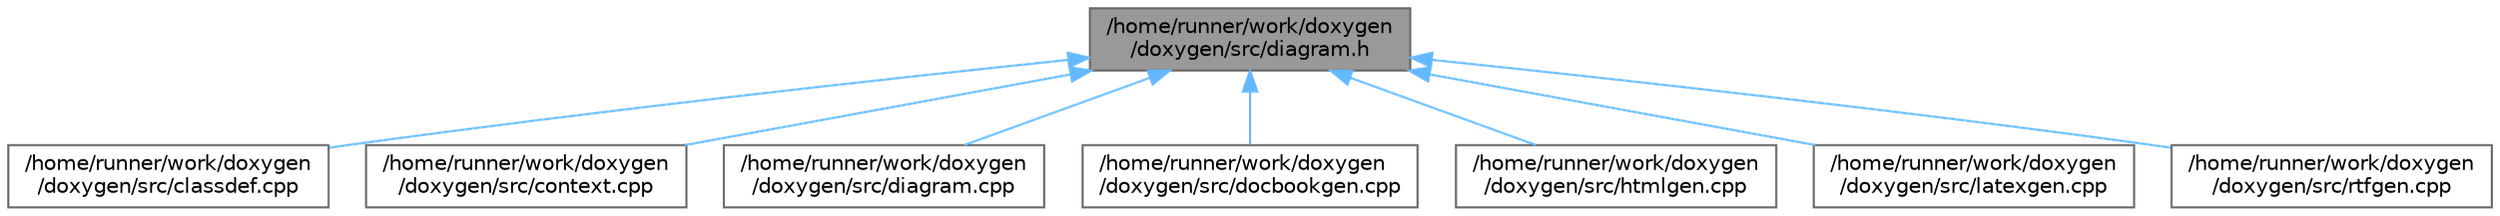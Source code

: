 digraph "/home/runner/work/doxygen/doxygen/src/diagram.h"
{
 // INTERACTIVE_SVG=YES
 // LATEX_PDF_SIZE
  bgcolor="transparent";
  edge [fontname=Helvetica,fontsize=10,labelfontname=Helvetica,labelfontsize=10];
  node [fontname=Helvetica,fontsize=10,shape=box,height=0.2,width=0.4];
  Node1 [label="/home/runner/work/doxygen\l/doxygen/src/diagram.h",height=0.2,width=0.4,color="gray40", fillcolor="grey60", style="filled", fontcolor="black",tooltip=" "];
  Node1 -> Node2 [dir="back",color="steelblue1",style="solid"];
  Node2 [label="/home/runner/work/doxygen\l/doxygen/src/classdef.cpp",height=0.2,width=0.4,color="grey40", fillcolor="white", style="filled",URL="$de/d89/classdef_8cpp.html",tooltip=" "];
  Node1 -> Node3 [dir="back",color="steelblue1",style="solid"];
  Node3 [label="/home/runner/work/doxygen\l/doxygen/src/context.cpp",height=0.2,width=0.4,color="grey40", fillcolor="white", style="filled",URL="$db/d12/context_8cpp.html",tooltip=" "];
  Node1 -> Node4 [dir="back",color="steelblue1",style="solid"];
  Node4 [label="/home/runner/work/doxygen\l/doxygen/src/diagram.cpp",height=0.2,width=0.4,color="grey40", fillcolor="white", style="filled",URL="$da/d0d/diagram_8cpp.html",tooltip=" "];
  Node1 -> Node5 [dir="back",color="steelblue1",style="solid"];
  Node5 [label="/home/runner/work/doxygen\l/doxygen/src/docbookgen.cpp",height=0.2,width=0.4,color="grey40", fillcolor="white", style="filled",URL="$d8/d29/docbookgen_8cpp.html",tooltip=" "];
  Node1 -> Node6 [dir="back",color="steelblue1",style="solid"];
  Node6 [label="/home/runner/work/doxygen\l/doxygen/src/htmlgen.cpp",height=0.2,width=0.4,color="grey40", fillcolor="white", style="filled",URL="$d8/d6e/htmlgen_8cpp.html",tooltip=" "];
  Node1 -> Node7 [dir="back",color="steelblue1",style="solid"];
  Node7 [label="/home/runner/work/doxygen\l/doxygen/src/latexgen.cpp",height=0.2,width=0.4,color="grey40", fillcolor="white", style="filled",URL="$d4/d42/latexgen_8cpp.html",tooltip=" "];
  Node1 -> Node8 [dir="back",color="steelblue1",style="solid"];
  Node8 [label="/home/runner/work/doxygen\l/doxygen/src/rtfgen.cpp",height=0.2,width=0.4,color="grey40", fillcolor="white", style="filled",URL="$d0/d9c/rtfgen_8cpp.html",tooltip=" "];
}
